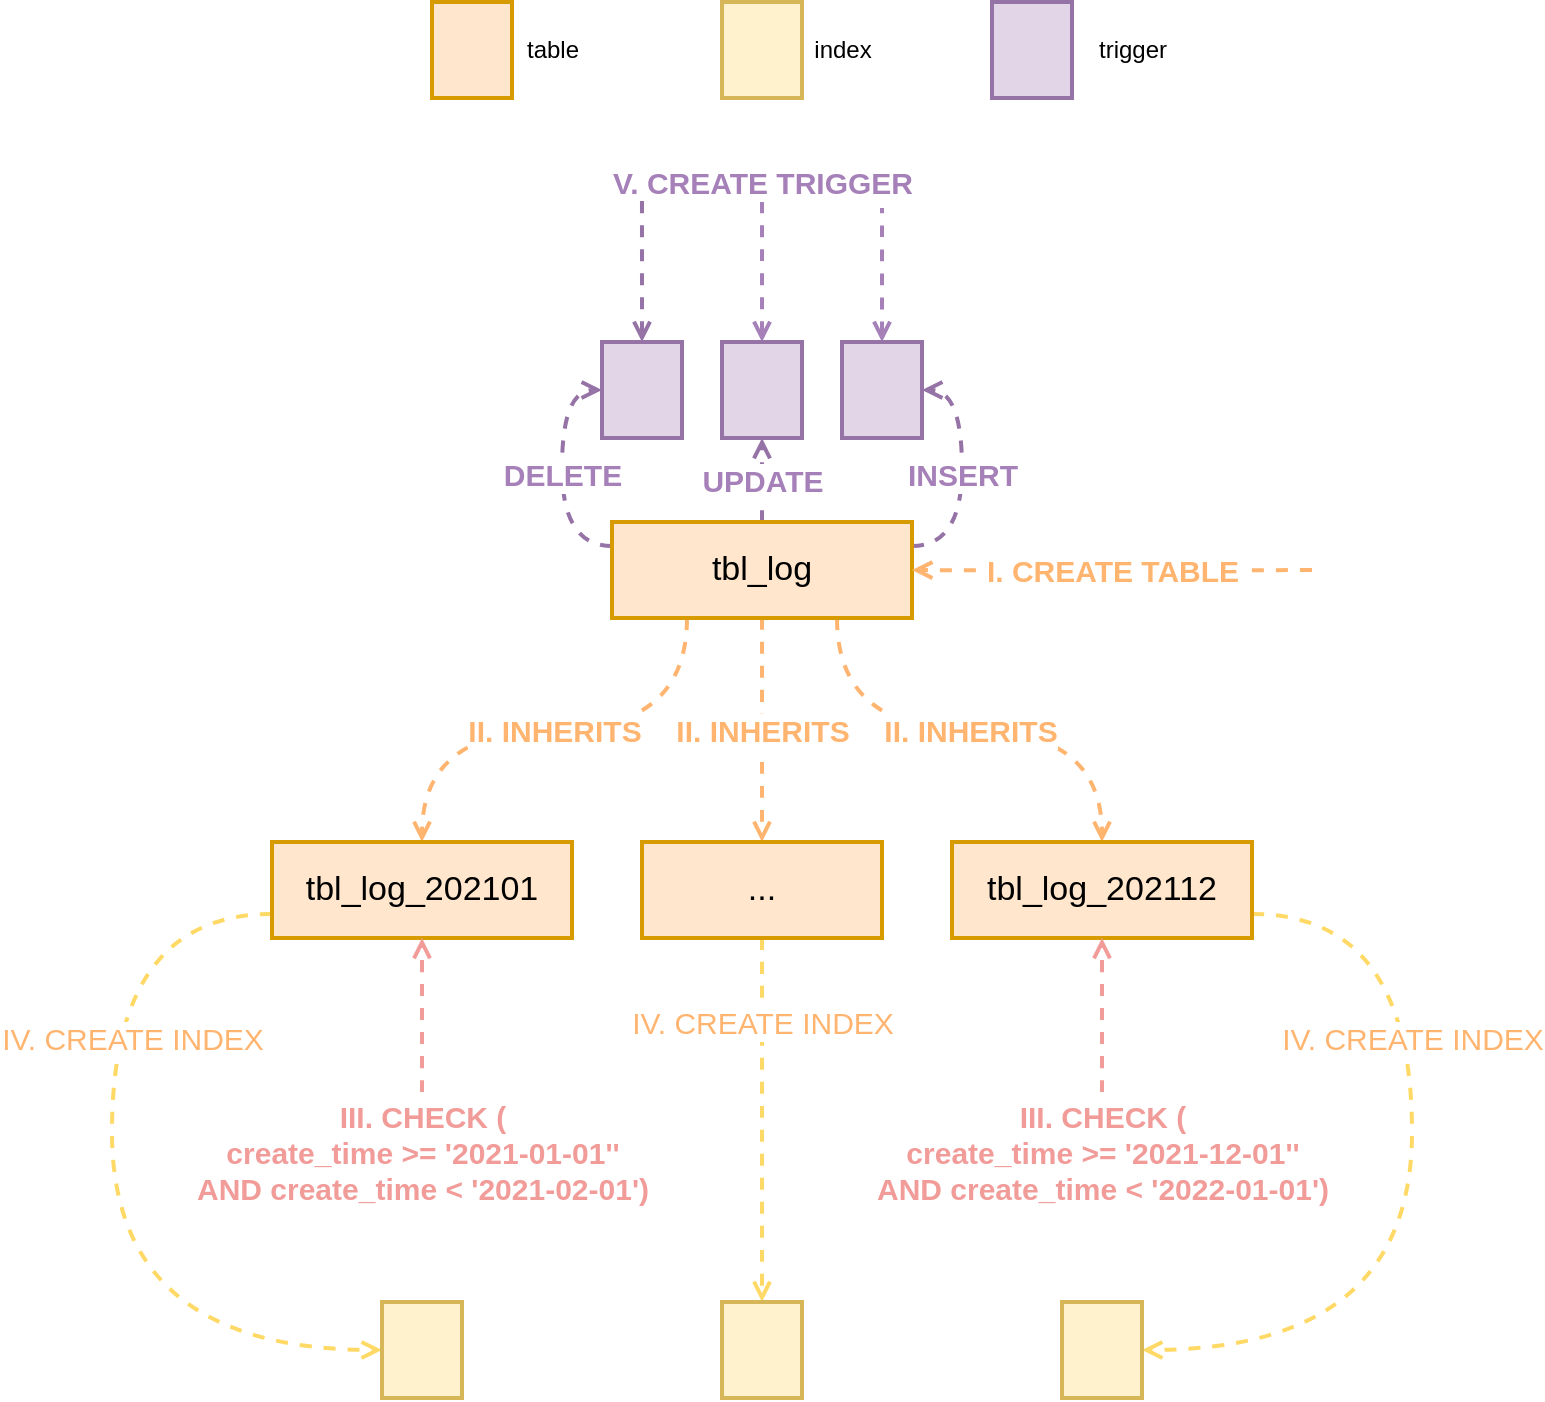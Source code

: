<mxfile version="14.6.13" type="device" pages="2"><diagram id="C5RBs43oDa-KdzZeNtuy" name="Inherits Partitioning"><mxGraphModel dx="1933" dy="2166" grid="1" gridSize="10" guides="1" tooltips="1" connect="1" arrows="1" fold="1" page="1" pageScale="1" pageWidth="827" pageHeight="1169" math="0" shadow="0"><root><mxCell id="WIyWlLk6GJQsqaUBKTNV-0"/><mxCell id="WIyWlLk6GJQsqaUBKTNV-1" parent="WIyWlLk6GJQsqaUBKTNV-0"/><mxCell id="_hVI6TpPuFWgmirN_Ygy-18" value="II. INHERITS" style="edgeStyle=orthogonalEdgeStyle;curved=1;rounded=0;orthogonalLoop=1;jettySize=auto;html=1;exitX=0.25;exitY=1;exitDx=0;exitDy=0;entryX=0.5;entryY=0;entryDx=0;entryDy=0;dashed=1;endArrow=open;endFill=0;strokeWidth=2;fillColor=#ffe6cc;strokeColor=#FFB570;fontColor=#FFB570;fontSize=15;fontStyle=1" parent="WIyWlLk6GJQsqaUBKTNV-1" source="_hVI6TpPuFWgmirN_Ygy-11" target="_hVI6TpPuFWgmirN_Ygy-12" edge="1"><mxGeometry relative="1" as="geometry"/></mxCell><mxCell id="_hVI6TpPuFWgmirN_Ygy-19" value="II. INHERITS" style="edgeStyle=orthogonalEdgeStyle;curved=1;rounded=0;orthogonalLoop=1;jettySize=auto;html=1;exitX=0.5;exitY=1;exitDx=0;exitDy=0;entryX=0.5;entryY=0;entryDx=0;entryDy=0;dashed=1;endArrow=open;endFill=0;strokeWidth=2;fillColor=#ffe6cc;strokeColor=#FFB570;fontColor=#FFB570;fontSize=15;fontStyle=1" parent="WIyWlLk6GJQsqaUBKTNV-1" source="_hVI6TpPuFWgmirN_Ygy-11" target="_hVI6TpPuFWgmirN_Ygy-14" edge="1"><mxGeometry relative="1" as="geometry"/></mxCell><mxCell id="_hVI6TpPuFWgmirN_Ygy-20" value="II. INHERITS" style="edgeStyle=orthogonalEdgeStyle;curved=1;rounded=0;orthogonalLoop=1;jettySize=auto;html=1;exitX=0.75;exitY=1;exitDx=0;exitDy=0;entryX=0.5;entryY=0;entryDx=0;entryDy=0;dashed=1;endArrow=open;endFill=0;strokeWidth=2;fillColor=#ffe6cc;strokeColor=#FFB570;fontColor=#FFB570;fontSize=15;fontStyle=1" parent="WIyWlLk6GJQsqaUBKTNV-1" source="_hVI6TpPuFWgmirN_Ygy-11" target="_hVI6TpPuFWgmirN_Ygy-16" edge="1"><mxGeometry relative="1" as="geometry"/></mxCell><mxCell id="_hVI6TpPuFWgmirN_Ygy-66" value="DELETE" style="edgeStyle=orthogonalEdgeStyle;curved=1;rounded=0;orthogonalLoop=1;jettySize=auto;html=1;exitX=0;exitY=0.25;exitDx=0;exitDy=0;entryX=0;entryY=0.5;entryDx=0;entryDy=0;dashed=1;fontSize=15;fontColor=#A680B8;endArrow=open;endFill=0;strokeColor=#9673a6;strokeWidth=2;fillColor=#e1d5e7;fontStyle=1" parent="WIyWlLk6GJQsqaUBKTNV-1" source="_hVI6TpPuFWgmirN_Ygy-11" target="_hVI6TpPuFWgmirN_Ygy-42" edge="1"><mxGeometry relative="1" as="geometry"/></mxCell><mxCell id="_hVI6TpPuFWgmirN_Ygy-67" value="INSERT" style="edgeStyle=orthogonalEdgeStyle;curved=1;rounded=0;orthogonalLoop=1;jettySize=auto;html=1;exitX=1;exitY=0.25;exitDx=0;exitDy=0;entryX=1;entryY=0.5;entryDx=0;entryDy=0;dashed=1;fontSize=15;fontColor=#A680B8;endArrow=open;endFill=0;strokeColor=#9673a6;strokeWidth=2;fillColor=#e1d5e7;fontStyle=1" parent="WIyWlLk6GJQsqaUBKTNV-1" source="_hVI6TpPuFWgmirN_Ygy-11" target="_hVI6TpPuFWgmirN_Ygy-64" edge="1"><mxGeometry relative="1" as="geometry"/></mxCell><mxCell id="_hVI6TpPuFWgmirN_Ygy-68" value="UPDATE" style="edgeStyle=orthogonalEdgeStyle;curved=1;rounded=0;orthogonalLoop=1;jettySize=auto;html=1;exitX=0.5;exitY=0;exitDx=0;exitDy=0;entryX=0.5;entryY=1;entryDx=0;entryDy=0;dashed=1;fontSize=15;fontColor=#A680B8;endArrow=open;endFill=0;strokeColor=#9673a6;strokeWidth=2;fillColor=#e1d5e7;fontStyle=1" parent="WIyWlLk6GJQsqaUBKTNV-1" source="_hVI6TpPuFWgmirN_Ygy-11" target="_hVI6TpPuFWgmirN_Ygy-62" edge="1"><mxGeometry relative="1" as="geometry"/></mxCell><mxCell id="_hVI6TpPuFWgmirN_Ygy-11" value="tbl_log" style="rounded=0;whiteSpace=wrap;html=1;strokeWidth=2;fontSize=17;glass=0;comic=0;fillColor=#ffe6cc;strokeColor=#d79b00;" parent="WIyWlLk6GJQsqaUBKTNV-1" vertex="1"><mxGeometry x="300" y="230" width="150" height="48" as="geometry"/></mxCell><mxCell id="_hVI6TpPuFWgmirN_Ygy-30" value="IV. CREATE INDEX" style="edgeStyle=orthogonalEdgeStyle;curved=1;rounded=0;orthogonalLoop=1;jettySize=auto;html=1;exitX=0;exitY=0.75;exitDx=0;exitDy=0;entryX=0;entryY=0.5;entryDx=0;entryDy=0;dashed=1;fontSize=15;fontColor=#FFB570;endArrow=open;endFill=0;strokeWidth=2;strokeColor=#FFD966;" parent="WIyWlLk6GJQsqaUBKTNV-1" source="_hVI6TpPuFWgmirN_Ygy-12" target="_hVI6TpPuFWgmirN_Ygy-29" edge="1"><mxGeometry x="-0.344" y="10" relative="1" as="geometry"><Array as="points"><mxPoint x="50" y="426"/><mxPoint x="50" y="644"/></Array><mxPoint as="offset"/></mxGeometry></mxCell><mxCell id="_hVI6TpPuFWgmirN_Ygy-12" value="tbl_log_202101" style="rounded=0;whiteSpace=wrap;html=1;strokeWidth=2;fontSize=17;fillColor=#ffe6cc;strokeColor=#d79b00;" parent="WIyWlLk6GJQsqaUBKTNV-1" vertex="1"><mxGeometry x="130" y="390" width="150" height="48" as="geometry"/></mxCell><mxCell id="_hVI6TpPuFWgmirN_Ygy-32" value="IV. CREATE INDEX" style="edgeStyle=orthogonalEdgeStyle;curved=1;rounded=0;orthogonalLoop=1;jettySize=auto;html=1;exitX=0.5;exitY=1;exitDx=0;exitDy=0;entryX=0.5;entryY=0;entryDx=0;entryDy=0;dashed=1;fontSize=15;fontColor=#FFB570;endArrow=open;endFill=0;strokeColor=#FFD966;strokeWidth=2;" parent="WIyWlLk6GJQsqaUBKTNV-1" source="_hVI6TpPuFWgmirN_Ygy-14" target="_hVI6TpPuFWgmirN_Ygy-31" edge="1"><mxGeometry x="-0.538" relative="1" as="geometry"><mxPoint as="offset"/></mxGeometry></mxCell><mxCell id="_hVI6TpPuFWgmirN_Ygy-14" value="..." style="rounded=0;whiteSpace=wrap;html=1;strokeWidth=2;fontSize=17;fillColor=#ffe6cc;strokeColor=#d79b00;" parent="WIyWlLk6GJQsqaUBKTNV-1" vertex="1"><mxGeometry x="315" y="390" width="120" height="48" as="geometry"/></mxCell><mxCell id="_hVI6TpPuFWgmirN_Ygy-34" value="IV. CREATE INDEX" style="edgeStyle=orthogonalEdgeStyle;curved=1;rounded=0;orthogonalLoop=1;jettySize=auto;html=1;exitX=1;exitY=0.75;exitDx=0;exitDy=0;entryX=1;entryY=0.5;entryDx=0;entryDy=0;dashed=1;fontSize=15;fontColor=#FFB570;endArrow=open;endFill=0;strokeColor=#FFD966;strokeWidth=2;" parent="WIyWlLk6GJQsqaUBKTNV-1" source="_hVI6TpPuFWgmirN_Ygy-16" target="_hVI6TpPuFWgmirN_Ygy-33" edge="1"><mxGeometry x="-0.344" relative="1" as="geometry"><Array as="points"><mxPoint x="700" y="426"/><mxPoint x="700" y="644"/></Array><mxPoint as="offset"/></mxGeometry></mxCell><mxCell id="_hVI6TpPuFWgmirN_Ygy-16" value="tbl_log_202112" style="rounded=0;whiteSpace=wrap;html=1;strokeWidth=2;fontSize=17;fillColor=#ffe6cc;strokeColor=#d79b00;" parent="WIyWlLk6GJQsqaUBKTNV-1" vertex="1"><mxGeometry x="470" y="390" width="150" height="48" as="geometry"/></mxCell><mxCell id="_hVI6TpPuFWgmirN_Ygy-22" value="" style="edgeStyle=orthogonalEdgeStyle;curved=1;rounded=0;orthogonalLoop=1;jettySize=auto;html=1;dashed=1;fontSize=15;endArrow=open;endFill=0;strokeWidth=2;fontColor=#F19C99;strokeColor=#F19C99;" parent="WIyWlLk6GJQsqaUBKTNV-1" source="_hVI6TpPuFWgmirN_Ygy-21" target="_hVI6TpPuFWgmirN_Ygy-12" edge="1"><mxGeometry relative="1" as="geometry"/></mxCell><mxCell id="_hVI6TpPuFWgmirN_Ygy-21" value="III. CHECK (&lt;br style=&quot;font-size: 15px&quot;&gt;create_time &amp;gt;= '2021-01-01''&lt;br style=&quot;font-size: 15px&quot;&gt;AND create_time &amp;lt; '2021-02-01')" style="text;html=1;align=center;verticalAlign=middle;resizable=0;points=[];autosize=1;strokeColor=none;fontStyle=1;fontSize=15;fontColor=#F19C99;" parent="WIyWlLk6GJQsqaUBKTNV-1" vertex="1"><mxGeometry x="85" y="515" width="240" height="60" as="geometry"/></mxCell><mxCell id="_hVI6TpPuFWgmirN_Ygy-24" value="" style="edgeStyle=orthogonalEdgeStyle;curved=1;rounded=0;orthogonalLoop=1;jettySize=auto;html=1;dashed=1;fontSize=15;endArrow=open;endFill=0;strokeWidth=2;fontColor=#F19C99;strokeColor=#F19C99;" parent="WIyWlLk6GJQsqaUBKTNV-1" source="_hVI6TpPuFWgmirN_Ygy-23" target="_hVI6TpPuFWgmirN_Ygy-16" edge="1"><mxGeometry relative="1" as="geometry"/></mxCell><mxCell id="_hVI6TpPuFWgmirN_Ygy-23" value="III. CHECK (&lt;br style=&quot;font-size: 15px&quot;&gt;create_time &amp;gt;= '2021-12-01''&lt;br style=&quot;font-size: 15px&quot;&gt;AND create_time &amp;lt; '2022-01-01')" style="text;html=1;align=center;verticalAlign=middle;resizable=0;points=[];autosize=1;strokeColor=none;fontStyle=1;fontSize=15;fontColor=#F19C99;" parent="WIyWlLk6GJQsqaUBKTNV-1" vertex="1"><mxGeometry x="425" y="515" width="240" height="60" as="geometry"/></mxCell><mxCell id="_hVI6TpPuFWgmirN_Ygy-25" value="" style="rounded=0;whiteSpace=wrap;html=1;strokeWidth=2;fontSize=17;fillColor=#ffe6cc;strokeColor=#d79b00;" parent="WIyWlLk6GJQsqaUBKTNV-1" vertex="1"><mxGeometry x="210" y="-30" width="40" height="48" as="geometry"/></mxCell><mxCell id="_hVI6TpPuFWgmirN_Ygy-26" value="table" style="text;html=1;align=center;verticalAlign=middle;resizable=0;points=[];autosize=1;fontSize=12;" parent="WIyWlLk6GJQsqaUBKTNV-1" vertex="1"><mxGeometry x="250" y="-16" width="40" height="20" as="geometry"/></mxCell><mxCell id="_hVI6TpPuFWgmirN_Ygy-27" value="" style="rounded=0;whiteSpace=wrap;html=1;strokeWidth=2;fontSize=17;fillColor=#fff2cc;strokeColor=#d6b656;" parent="WIyWlLk6GJQsqaUBKTNV-1" vertex="1"><mxGeometry x="355" y="-30" width="40" height="48" as="geometry"/></mxCell><mxCell id="_hVI6TpPuFWgmirN_Ygy-28" value="index" style="text;html=1;align=center;verticalAlign=middle;resizable=0;points=[];autosize=1;fontSize=12;" parent="WIyWlLk6GJQsqaUBKTNV-1" vertex="1"><mxGeometry x="395" y="-16" width="40" height="20" as="geometry"/></mxCell><mxCell id="_hVI6TpPuFWgmirN_Ygy-29" value="" style="rounded=0;whiteSpace=wrap;html=1;strokeWidth=2;fontSize=17;fillColor=#fff2cc;strokeColor=#d6b656;" parent="WIyWlLk6GJQsqaUBKTNV-1" vertex="1"><mxGeometry x="185" y="620" width="40" height="48" as="geometry"/></mxCell><mxCell id="_hVI6TpPuFWgmirN_Ygy-31" value="" style="rounded=0;whiteSpace=wrap;html=1;strokeWidth=2;fontSize=17;fillColor=#fff2cc;strokeColor=#d6b656;" parent="WIyWlLk6GJQsqaUBKTNV-1" vertex="1"><mxGeometry x="355" y="620" width="40" height="48" as="geometry"/></mxCell><mxCell id="_hVI6TpPuFWgmirN_Ygy-33" value="" style="rounded=0;whiteSpace=wrap;html=1;strokeWidth=2;fontSize=17;fillColor=#fff2cc;strokeColor=#d6b656;" parent="WIyWlLk6GJQsqaUBKTNV-1" vertex="1"><mxGeometry x="525" y="620" width="40" height="48" as="geometry"/></mxCell><mxCell id="_hVI6TpPuFWgmirN_Ygy-35" value="I. CREATE TABLE" style="edgeStyle=orthogonalEdgeStyle;curved=1;rounded=0;orthogonalLoop=1;jettySize=auto;html=1;entryX=1;entryY=0.5;entryDx=0;entryDy=0;dashed=1;endArrow=open;endFill=0;strokeWidth=2;fillColor=#ffe6cc;strokeColor=#FFB570;fontColor=#FFB570;fontSize=15;fontStyle=1" parent="WIyWlLk6GJQsqaUBKTNV-1" target="_hVI6TpPuFWgmirN_Ygy-11" edge="1"><mxGeometry relative="1" as="geometry"><mxPoint x="650" y="254" as="sourcePoint"/><mxPoint x="370" y="212" as="targetPoint"/></mxGeometry></mxCell><mxCell id="_hVI6TpPuFWgmirN_Ygy-36" value="" style="rounded=0;whiteSpace=wrap;html=1;strokeWidth=2;fontSize=17;fillColor=#e1d5e7;strokeColor=#9673a6;" parent="WIyWlLk6GJQsqaUBKTNV-1" vertex="1"><mxGeometry x="490" y="-30" width="40" height="48" as="geometry"/></mxCell><mxCell id="_hVI6TpPuFWgmirN_Ygy-37" value="trigger" style="text;html=1;align=center;verticalAlign=middle;resizable=0;points=[];autosize=1;fontSize=12;" parent="WIyWlLk6GJQsqaUBKTNV-1" vertex="1"><mxGeometry x="535" y="-16" width="50" height="20" as="geometry"/></mxCell><mxCell id="_hVI6TpPuFWgmirN_Ygy-73" style="edgeStyle=orthogonalEdgeStyle;curved=1;rounded=0;orthogonalLoop=1;jettySize=auto;html=1;exitX=0.5;exitY=0;exitDx=0;exitDy=0;entryX=0.147;entryY=0.95;entryDx=0;entryDy=0;entryPerimeter=0;dashed=1;fontSize=15;fontColor=#A680B8;endArrow=none;endFill=0;strokeColor=#9673a6;strokeWidth=2;startArrow=open;startFill=0;fillColor=#e1d5e7;" parent="WIyWlLk6GJQsqaUBKTNV-1" source="_hVI6TpPuFWgmirN_Ygy-42" target="_hVI6TpPuFWgmirN_Ygy-69" edge="1"><mxGeometry relative="1" as="geometry"/></mxCell><mxCell id="_hVI6TpPuFWgmirN_Ygy-42" value="" style="rounded=0;whiteSpace=wrap;html=1;strokeWidth=2;fontSize=17;fillColor=#e1d5e7;strokeColor=#9673a6;" parent="WIyWlLk6GJQsqaUBKTNV-1" vertex="1"><mxGeometry x="295" y="140" width="40" height="48" as="geometry"/></mxCell><mxCell id="_hVI6TpPuFWgmirN_Ygy-75" style="edgeStyle=orthogonalEdgeStyle;curved=1;rounded=0;orthogonalLoop=1;jettySize=auto;html=1;exitX=0.5;exitY=0;exitDx=0;exitDy=0;entryX=0.5;entryY=1;entryDx=0;entryDy=0;entryPerimeter=0;dashed=1;fontSize=15;fontColor=#A680B8;startArrow=open;startFill=0;endArrow=none;endFill=0;strokeWidth=2;strokeColor=#A680B8;" parent="WIyWlLk6GJQsqaUBKTNV-1" source="_hVI6TpPuFWgmirN_Ygy-62" target="_hVI6TpPuFWgmirN_Ygy-69" edge="1"><mxGeometry relative="1" as="geometry"/></mxCell><mxCell id="_hVI6TpPuFWgmirN_Ygy-62" value="" style="whiteSpace=wrap;html=1;fontSize=15;fillColor=#e1d5e7;strokeColor=#9673a6;strokeWidth=2;" parent="WIyWlLk6GJQsqaUBKTNV-1" vertex="1"><mxGeometry x="355" y="140" width="40" height="48" as="geometry"/></mxCell><mxCell id="_hVI6TpPuFWgmirN_Ygy-76" style="edgeStyle=orthogonalEdgeStyle;curved=1;rounded=0;orthogonalLoop=1;jettySize=auto;html=1;exitX=0.5;exitY=0;exitDx=0;exitDy=0;entryX=0.853;entryY=1.15;entryDx=0;entryDy=0;entryPerimeter=0;dashed=1;fontSize=15;fontColor=#A680B8;startArrow=open;startFill=0;endArrow=none;endFill=0;strokeColor=#A680B8;strokeWidth=2;" parent="WIyWlLk6GJQsqaUBKTNV-1" source="_hVI6TpPuFWgmirN_Ygy-64" target="_hVI6TpPuFWgmirN_Ygy-69" edge="1"><mxGeometry relative="1" as="geometry"/></mxCell><mxCell id="_hVI6TpPuFWgmirN_Ygy-64" value="" style="whiteSpace=wrap;html=1;fontSize=15;fillColor=#e1d5e7;strokeColor=#9673a6;strokeWidth=2;" parent="WIyWlLk6GJQsqaUBKTNV-1" vertex="1"><mxGeometry x="415" y="140" width="40" height="48" as="geometry"/></mxCell><mxCell id="_hVI6TpPuFWgmirN_Ygy-69" value="V. CREATE TRIGGER" style="text;html=1;align=center;verticalAlign=middle;resizable=0;points=[];autosize=1;strokeColor=none;fontSize=15;fontColor=#A680B8;fontStyle=1" parent="WIyWlLk6GJQsqaUBKTNV-1" vertex="1"><mxGeometry x="290" y="50" width="170" height="20" as="geometry"/></mxCell></root></mxGraphModel></diagram><diagram id="odMIVYj2GJcxsz3SzigQ" name="Declarative Partitioning"><mxGraphModel dx="1106" dy="997" grid="1" gridSize="10" guides="1" tooltips="1" connect="1" arrows="1" fold="1" page="1" pageScale="1" pageWidth="850" pageHeight="1100" math="0" shadow="0"><root><mxCell id="2wqml5RsIYIYBrxc4AYW-0"/><mxCell id="2wqml5RsIYIYBrxc4AYW-1" parent="2wqml5RsIYIYBrxc4AYW-0"/><mxCell id="pk9VAByIyr4YzO2Swccm-3" value="PARTITION OF&lt;br&gt;FROM '2021-01-01' &lt;br&gt;TO '2021-02-01'" style="edgeStyle=orthogonalEdgeStyle;rounded=0;orthogonalLoop=1;jettySize=auto;html=1;exitX=0.25;exitY=1;exitDx=0;exitDy=0;entryX=0.5;entryY=0;entryDx=0;entryDy=0;strokeColor=#FFB570;dashed=1;strokeWidth=2;endArrow=open;endFill=0;curved=1;fontColor=#FFB570;fontSize=15;fontStyle=1" edge="1" parent="2wqml5RsIYIYBrxc4AYW-1" source="NXXaB2OP7F5jQS1mKf3e-0" target="pk9VAByIyr4YzO2Swccm-0"><mxGeometry relative="1" as="geometry"/></mxCell><mxCell id="rvkdDfStl1quO4HjCKVQ-0" style="edgeStyle=orthogonalEdgeStyle;curved=1;rounded=0;orthogonalLoop=1;jettySize=auto;html=1;exitX=0.5;exitY=1;exitDx=0;exitDy=0;entryX=0.5;entryY=0;entryDx=0;entryDy=0;dashed=1;endArrow=open;endFill=0;strokeColor=#FFB570;strokeWidth=2;" edge="1" parent="2wqml5RsIYIYBrxc4AYW-1" source="NXXaB2OP7F5jQS1mKf3e-0" target="pk9VAByIyr4YzO2Swccm-1"><mxGeometry relative="1" as="geometry"/></mxCell><mxCell id="rvkdDfStl1quO4HjCKVQ-1" value="PARTITION OF&lt;br style=&quot;font-size: 15px;&quot;&gt;FROM '2021-12-01'&lt;br style=&quot;font-size: 15px;&quot;&gt;TO '2022-01-01'" style="edgeStyle=orthogonalEdgeStyle;curved=1;rounded=0;orthogonalLoop=1;jettySize=auto;html=1;exitX=0.75;exitY=1;exitDx=0;exitDy=0;entryX=0.5;entryY=0;entryDx=0;entryDy=0;dashed=1;endArrow=open;endFill=0;strokeColor=#FFB570;strokeWidth=2;fontColor=#FFB570;fontStyle=1;fontSize=15;" edge="1" parent="2wqml5RsIYIYBrxc4AYW-1" source="NXXaB2OP7F5jQS1mKf3e-0" target="pk9VAByIyr4YzO2Swccm-2"><mxGeometry relative="1" as="geometry"/></mxCell><mxCell id="NXXaB2OP7F5jQS1mKf3e-0" value="tbl_log" style="rounded=0;whiteSpace=wrap;html=1;strokeWidth=2;fontSize=17;glass=0;comic=0;fillColor=#ffe6cc;strokeColor=#d79b00;" vertex="1" parent="2wqml5RsIYIYBrxc4AYW-1"><mxGeometry x="360" y="190" width="150" height="48" as="geometry"/></mxCell><mxCell id="NXXaB2OP7F5jQS1mKf3e-1" value="I. CREATE TABLE" style="edgeStyle=orthogonalEdgeStyle;curved=1;rounded=0;orthogonalLoop=1;jettySize=auto;html=1;entryX=1;entryY=0.5;entryDx=0;entryDy=0;dashed=1;endArrow=open;endFill=0;strokeWidth=2;fillColor=#ffe6cc;strokeColor=#FFB570;fontColor=#FFB570;fontSize=15;fontStyle=1" edge="1" parent="2wqml5RsIYIYBrxc4AYW-1" target="NXXaB2OP7F5jQS1mKf3e-0"><mxGeometry relative="1" as="geometry"><mxPoint x="710" y="214" as="sourcePoint"/><mxPoint x="430" y="172" as="targetPoint"/></mxGeometry></mxCell><mxCell id="Hty680iEYb_dZRvXUHF4-0" value="CREATE INDEX" style="edgeStyle=orthogonalEdgeStyle;curved=1;rounded=0;orthogonalLoop=1;jettySize=auto;html=1;exitX=0.5;exitY=1;exitDx=0;exitDy=0;dashed=1;fontSize=15;fontColor=#FFB570;endArrow=open;endFill=0;strokeWidth=2;fillColor=#fff2cc;strokeColor=#FFD966;" edge="1" parent="2wqml5RsIYIYBrxc4AYW-1" source="pk9VAByIyr4YzO2Swccm-0" target="Hty680iEYb_dZRvXUHF4-1"><mxGeometry relative="1" as="geometry"><mxPoint x="265" y="530" as="targetPoint"/></mxGeometry></mxCell><mxCell id="pk9VAByIyr4YzO2Swccm-0" value="tbl_log_202101" style="rounded=0;whiteSpace=wrap;html=1;strokeWidth=2;fontSize=17;fillColor=#ffe6cc;strokeColor=#d79b00;" vertex="1" parent="2wqml5RsIYIYBrxc4AYW-1"><mxGeometry x="190" y="380" width="150" height="48" as="geometry"/></mxCell><mxCell id="pk9VAByIyr4YzO2Swccm-1" value="..." style="rounded=0;whiteSpace=wrap;html=1;strokeWidth=2;fontSize=17;fillColor=#ffe6cc;strokeColor=#d79b00;" vertex="1" parent="2wqml5RsIYIYBrxc4AYW-1"><mxGeometry x="375" y="380" width="120" height="48" as="geometry"/></mxCell><mxCell id="Hty680iEYb_dZRvXUHF4-5" value="CREATE INDEX" style="edgeStyle=orthogonalEdgeStyle;curved=1;rounded=0;orthogonalLoop=1;jettySize=auto;html=1;exitX=0.5;exitY=1;exitDx=0;exitDy=0;entryX=0.5;entryY=0;entryDx=0;entryDy=0;dashed=1;fontSize=15;fontColor=#FFB570;endArrow=open;endFill=0;strokeWidth=2;strokeColor=#FFD966;" edge="1" parent="2wqml5RsIYIYBrxc4AYW-1" source="pk9VAByIyr4YzO2Swccm-2" target="Hty680iEYb_dZRvXUHF4-4"><mxGeometry relative="1" as="geometry"/></mxCell><mxCell id="pk9VAByIyr4YzO2Swccm-2" value="tbl_log_202112" style="rounded=0;whiteSpace=wrap;html=1;strokeWidth=2;fontSize=17;fillColor=#ffe6cc;strokeColor=#d79b00;" vertex="1" parent="2wqml5RsIYIYBrxc4AYW-1"><mxGeometry x="530" y="380" width="150" height="48" as="geometry"/></mxCell><mxCell id="Hty680iEYb_dZRvXUHF4-1" value="" style="rounded=0;whiteSpace=wrap;html=1;strokeWidth=2;fontSize=17;fillColor=#fff2cc;strokeColor=#d6b656;" vertex="1" parent="2wqml5RsIYIYBrxc4AYW-1"><mxGeometry x="245" y="502" width="40" height="48" as="geometry"/></mxCell><mxCell id="Hty680iEYb_dZRvXUHF4-2" value="CREATE INDEX" style="edgeStyle=orthogonalEdgeStyle;curved=1;rounded=0;orthogonalLoop=1;jettySize=auto;html=1;exitX=0.5;exitY=1;exitDx=0;exitDy=0;dashed=1;fontSize=15;fontColor=#FFB570;endArrow=open;endFill=0;strokeWidth=2;fillColor=#fff2cc;strokeColor=#FFD966;entryX=0.5;entryY=0;entryDx=0;entryDy=0;" edge="1" parent="2wqml5RsIYIYBrxc4AYW-1" source="pk9VAByIyr4YzO2Swccm-1" target="Hty680iEYb_dZRvXUHF4-3"><mxGeometry relative="1" as="geometry"><mxPoint x="275" y="512" as="targetPoint"/><mxPoint x="275" y="438" as="sourcePoint"/></mxGeometry></mxCell><mxCell id="Hty680iEYb_dZRvXUHF4-3" value="" style="rounded=0;whiteSpace=wrap;html=1;strokeWidth=2;fontSize=17;fillColor=#fff2cc;strokeColor=#d6b656;" vertex="1" parent="2wqml5RsIYIYBrxc4AYW-1"><mxGeometry x="415" y="502" width="40" height="48" as="geometry"/></mxCell><mxCell id="Hty680iEYb_dZRvXUHF4-4" value="" style="rounded=0;whiteSpace=wrap;html=1;strokeWidth=2;fontSize=17;fillColor=#fff2cc;strokeColor=#d6b656;" vertex="1" parent="2wqml5RsIYIYBrxc4AYW-1"><mxGeometry x="585" y="502" width="40" height="48" as="geometry"/></mxCell><mxCell id="pbEu_Z_4SSp3DDLwAfit-0" value="" style="rounded=0;whiteSpace=wrap;html=1;strokeWidth=2;fontSize=17;fillColor=#ffe6cc;strokeColor=#d79b00;" vertex="1" parent="2wqml5RsIYIYBrxc4AYW-1"><mxGeometry x="340" y="90" width="40" height="48" as="geometry"/></mxCell><mxCell id="pbEu_Z_4SSp3DDLwAfit-1" value="table" style="text;html=1;align=center;verticalAlign=middle;resizable=0;points=[];autosize=1;fontSize=12;" vertex="1" parent="2wqml5RsIYIYBrxc4AYW-1"><mxGeometry x="380" y="104" width="40" height="20" as="geometry"/></mxCell><mxCell id="pbEu_Z_4SSp3DDLwAfit-2" value="" style="rounded=0;whiteSpace=wrap;html=1;strokeWidth=2;fontSize=17;fillColor=#fff2cc;strokeColor=#d6b656;" vertex="1" parent="2wqml5RsIYIYBrxc4AYW-1"><mxGeometry x="485" y="90" width="40" height="48" as="geometry"/></mxCell><mxCell id="pbEu_Z_4SSp3DDLwAfit-3" value="index" style="text;html=1;align=center;verticalAlign=middle;resizable=0;points=[];autosize=1;fontSize=12;" vertex="1" parent="2wqml5RsIYIYBrxc4AYW-1"><mxGeometry x="525" y="104" width="40" height="20" as="geometry"/></mxCell></root></mxGraphModel></diagram></mxfile>